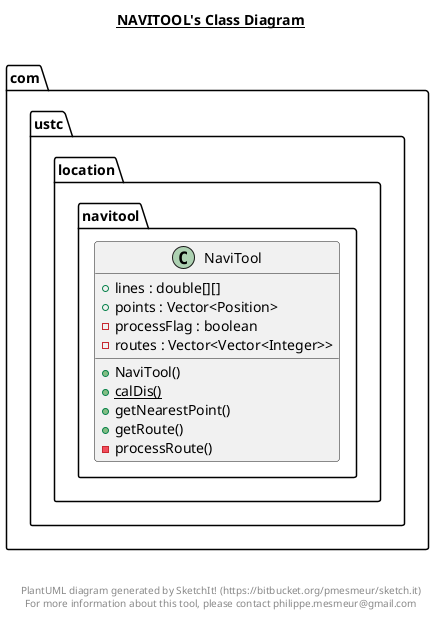 @startuml

title __NAVITOOL's Class Diagram__\n

  namespace com.ustc.location {
    namespace navitool {
      class com.ustc.location.navitool.NaviTool {
          + lines : double[][]
          + points : Vector<Position>
          - processFlag : boolean
          - routes : Vector<Vector<Integer>>
          + NaviTool()
          {static} + calDis()
          + getNearestPoint()
          + getRoute()
          - processRoute()
      }
    }
  }
  



right footer


PlantUML diagram generated by SketchIt! (https://bitbucket.org/pmesmeur/sketch.it)
For more information about this tool, please contact philippe.mesmeur@gmail.com
endfooter

@enduml
